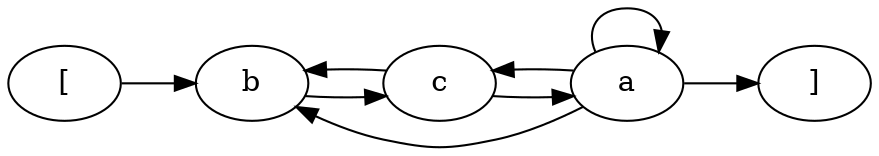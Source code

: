 digraph G {
rankdir = LR
label = "";
esg0_vertex0 -> esg0_vertex2;
esg0_vertex1 -> esg0_vertex4;
esg0_vertex1 -> esg0_vertex1;
esg0_vertex1 -> esg0_vertex2;
esg0_vertex2 -> esg0_vertex3;
esg0_vertex1 -> esg0_vertex3;
esg0_vertex3 -> esg0_vertex1;
esg0_vertex3 -> esg0_vertex2;
esg0_vertex0 [label = "["]
esg0_vertex2 [label = "b"]
esg0_vertex1 [label = "a"]
esg0_vertex4 [label = "]"]
esg0_vertex3 [label = "c"]
}
